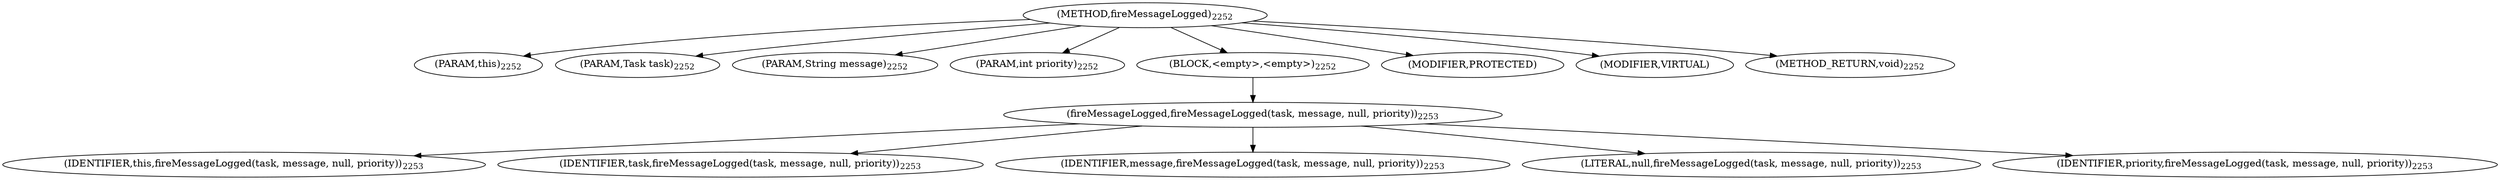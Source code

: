digraph "fireMessageLogged" {  
"3714" [label = <(METHOD,fireMessageLogged)<SUB>2252</SUB>> ]
"247" [label = <(PARAM,this)<SUB>2252</SUB>> ]
"3715" [label = <(PARAM,Task task)<SUB>2252</SUB>> ]
"3716" [label = <(PARAM,String message)<SUB>2252</SUB>> ]
"3717" [label = <(PARAM,int priority)<SUB>2252</SUB>> ]
"3718" [label = <(BLOCK,&lt;empty&gt;,&lt;empty&gt;)<SUB>2252</SUB>> ]
"3719" [label = <(fireMessageLogged,fireMessageLogged(task, message, null, priority))<SUB>2253</SUB>> ]
"246" [label = <(IDENTIFIER,this,fireMessageLogged(task, message, null, priority))<SUB>2253</SUB>> ]
"3720" [label = <(IDENTIFIER,task,fireMessageLogged(task, message, null, priority))<SUB>2253</SUB>> ]
"3721" [label = <(IDENTIFIER,message,fireMessageLogged(task, message, null, priority))<SUB>2253</SUB>> ]
"3722" [label = <(LITERAL,null,fireMessageLogged(task, message, null, priority))<SUB>2253</SUB>> ]
"3723" [label = <(IDENTIFIER,priority,fireMessageLogged(task, message, null, priority))<SUB>2253</SUB>> ]
"3724" [label = <(MODIFIER,PROTECTED)> ]
"3725" [label = <(MODIFIER,VIRTUAL)> ]
"3726" [label = <(METHOD_RETURN,void)<SUB>2252</SUB>> ]
  "3714" -> "247" 
  "3714" -> "3715" 
  "3714" -> "3716" 
  "3714" -> "3717" 
  "3714" -> "3718" 
  "3714" -> "3724" 
  "3714" -> "3725" 
  "3714" -> "3726" 
  "3718" -> "3719" 
  "3719" -> "246" 
  "3719" -> "3720" 
  "3719" -> "3721" 
  "3719" -> "3722" 
  "3719" -> "3723" 
}
